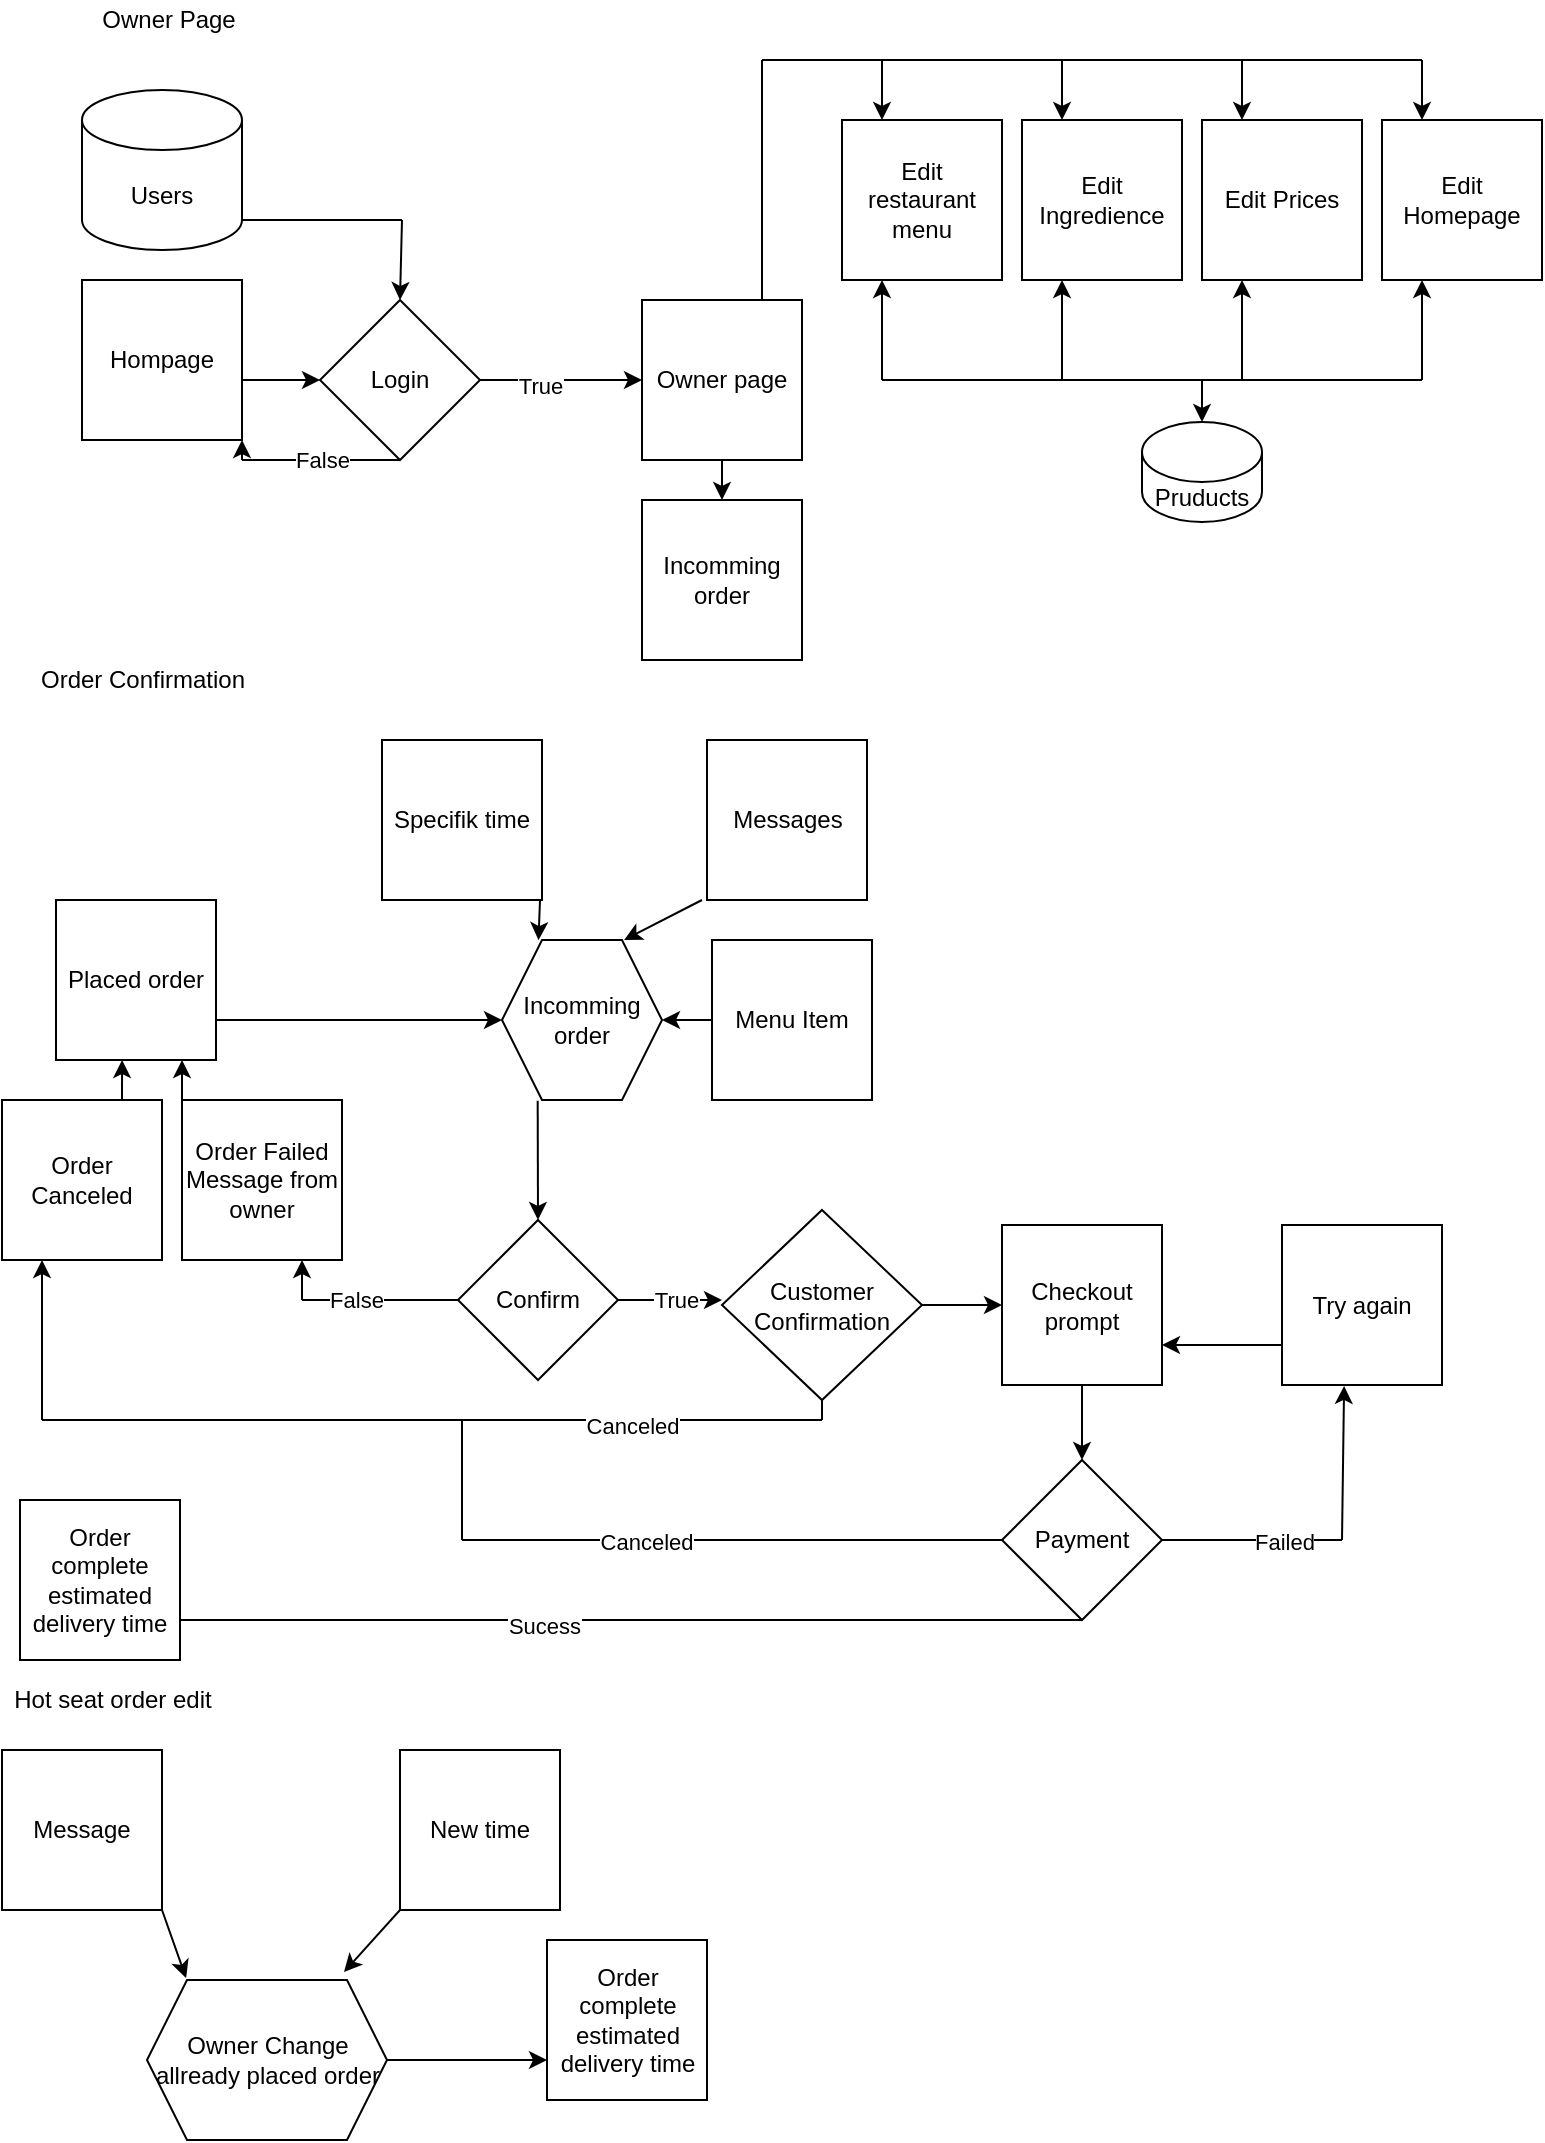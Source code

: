 <mxfile version="14.0.4" type="github">
  <diagram id="x0W-qn5zlAIVVUcVw8hS" name="Page-1">
    <mxGraphModel dx="1422" dy="794" grid="1" gridSize="10" guides="1" tooltips="1" connect="1" arrows="1" fold="1" page="1" pageScale="1" pageWidth="850" pageHeight="1100" math="0" shadow="0">
      <root>
        <mxCell id="0" />
        <mxCell id="1" parent="0" />
        <mxCell id="7Y8EHs25oN9bVDLUrfh7-1" value="Hompage" style="whiteSpace=wrap;html=1;aspect=fixed;" vertex="1" parent="1">
          <mxGeometry x="80" y="150" width="80" height="80" as="geometry" />
        </mxCell>
        <mxCell id="7Y8EHs25oN9bVDLUrfh7-3" value="Login" style="rhombus;whiteSpace=wrap;html=1;" vertex="1" parent="1">
          <mxGeometry x="199" y="160" width="80" height="80" as="geometry" />
        </mxCell>
        <mxCell id="7Y8EHs25oN9bVDLUrfh7-4" value="Users" style="shape=cylinder3;whiteSpace=wrap;html=1;boundedLbl=1;backgroundOutline=1;size=15;" vertex="1" parent="1">
          <mxGeometry x="80" y="55" width="80" height="80" as="geometry" />
        </mxCell>
        <mxCell id="7Y8EHs25oN9bVDLUrfh7-5" value="" style="endArrow=classic;html=1;entryX=0.5;entryY=0;entryDx=0;entryDy=0;" edge="1" parent="1" target="7Y8EHs25oN9bVDLUrfh7-3">
          <mxGeometry width="50" height="50" relative="1" as="geometry">
            <mxPoint x="240" y="120" as="sourcePoint" />
            <mxPoint x="280" y="80" as="targetPoint" />
          </mxGeometry>
        </mxCell>
        <mxCell id="7Y8EHs25oN9bVDLUrfh7-6" value="" style="endArrow=none;html=1;exitX=1;exitY=1;exitDx=0;exitDy=-15;exitPerimeter=0;" edge="1" parent="1" source="7Y8EHs25oN9bVDLUrfh7-4">
          <mxGeometry width="50" height="50" relative="1" as="geometry">
            <mxPoint x="180" y="130" as="sourcePoint" />
            <mxPoint x="240" y="120" as="targetPoint" />
          </mxGeometry>
        </mxCell>
        <mxCell id="7Y8EHs25oN9bVDLUrfh7-7" value="" style="endArrow=classic;html=1;entryX=0;entryY=0.5;entryDx=0;entryDy=0;" edge="1" parent="1" target="7Y8EHs25oN9bVDLUrfh7-3">
          <mxGeometry width="50" height="50" relative="1" as="geometry">
            <mxPoint x="160" y="200" as="sourcePoint" />
            <mxPoint x="200" y="350" as="targetPoint" />
          </mxGeometry>
        </mxCell>
        <mxCell id="7Y8EHs25oN9bVDLUrfh7-8" value="" style="endArrow=classic;html=1;exitX=1;exitY=0.5;exitDx=0;exitDy=0;" edge="1" parent="1" source="7Y8EHs25oN9bVDLUrfh7-3">
          <mxGeometry width="50" height="50" relative="1" as="geometry">
            <mxPoint x="340" y="200" as="sourcePoint" />
            <mxPoint x="360" y="200" as="targetPoint" />
          </mxGeometry>
        </mxCell>
        <mxCell id="7Y8EHs25oN9bVDLUrfh7-9" value="True" style="edgeLabel;html=1;align=center;verticalAlign=middle;resizable=0;points=[];" vertex="1" connectable="0" parent="7Y8EHs25oN9bVDLUrfh7-8">
          <mxGeometry x="-0.259" y="-3" relative="1" as="geometry">
            <mxPoint as="offset" />
          </mxGeometry>
        </mxCell>
        <mxCell id="7Y8EHs25oN9bVDLUrfh7-10" value="False" style="endArrow=none;html=1;entryX=0.5;entryY=1;entryDx=0;entryDy=0;" edge="1" parent="1" target="7Y8EHs25oN9bVDLUrfh7-3">
          <mxGeometry width="50" height="50" relative="1" as="geometry">
            <mxPoint x="160" y="240" as="sourcePoint" />
            <mxPoint x="220" y="240" as="targetPoint" />
          </mxGeometry>
        </mxCell>
        <mxCell id="7Y8EHs25oN9bVDLUrfh7-11" value="" style="endArrow=classic;html=1;entryX=1;entryY=1;entryDx=0;entryDy=0;" edge="1" parent="1" target="7Y8EHs25oN9bVDLUrfh7-1">
          <mxGeometry width="50" height="50" relative="1" as="geometry">
            <mxPoint x="160" y="240" as="sourcePoint" />
            <mxPoint x="170" y="310" as="targetPoint" />
          </mxGeometry>
        </mxCell>
        <mxCell id="7Y8EHs25oN9bVDLUrfh7-12" value="Owner page" style="whiteSpace=wrap;html=1;aspect=fixed;" vertex="1" parent="1">
          <mxGeometry x="360" y="160" width="80" height="80" as="geometry" />
        </mxCell>
        <mxCell id="7Y8EHs25oN9bVDLUrfh7-14" value="Incomming order" style="whiteSpace=wrap;html=1;aspect=fixed;" vertex="1" parent="1">
          <mxGeometry x="360" y="260" width="80" height="80" as="geometry" />
        </mxCell>
        <mxCell id="7Y8EHs25oN9bVDLUrfh7-16" value="Edit Ingredience" style="whiteSpace=wrap;html=1;aspect=fixed;" vertex="1" parent="1">
          <mxGeometry x="550" y="70" width="80" height="80" as="geometry" />
        </mxCell>
        <mxCell id="7Y8EHs25oN9bVDLUrfh7-17" value="Edit Prices" style="whiteSpace=wrap;html=1;aspect=fixed;" vertex="1" parent="1">
          <mxGeometry x="640" y="70" width="80" height="80" as="geometry" />
        </mxCell>
        <mxCell id="7Y8EHs25oN9bVDLUrfh7-18" value="Edit Homepage" style="whiteSpace=wrap;html=1;aspect=fixed;" vertex="1" parent="1">
          <mxGeometry x="730" y="70" width="80" height="80" as="geometry" />
        </mxCell>
        <mxCell id="7Y8EHs25oN9bVDLUrfh7-19" value="Edit restaurant menu" style="whiteSpace=wrap;html=1;aspect=fixed;" vertex="1" parent="1">
          <mxGeometry x="460" y="70" width="80" height="80" as="geometry" />
        </mxCell>
        <mxCell id="7Y8EHs25oN9bVDLUrfh7-20" value="" style="endArrow=none;html=1;exitX=0.75;exitY=0;exitDx=0;exitDy=0;endFill=0;" edge="1" parent="1" source="7Y8EHs25oN9bVDLUrfh7-12">
          <mxGeometry width="50" height="50" relative="1" as="geometry">
            <mxPoint x="370" y="120" as="sourcePoint" />
            <mxPoint x="420" y="40" as="targetPoint" />
          </mxGeometry>
        </mxCell>
        <mxCell id="7Y8EHs25oN9bVDLUrfh7-21" value="" style="endArrow=classic;html=1;entryX=0.25;entryY=0;entryDx=0;entryDy=0;" edge="1" parent="1" target="7Y8EHs25oN9bVDLUrfh7-19">
          <mxGeometry width="50" height="50" relative="1" as="geometry">
            <mxPoint x="480" y="40" as="sourcePoint" />
            <mxPoint x="540" y="250" as="targetPoint" />
          </mxGeometry>
        </mxCell>
        <mxCell id="7Y8EHs25oN9bVDLUrfh7-25" value="" style="endArrow=classic;html=1;entryX=0.25;entryY=0;entryDx=0;entryDy=0;" edge="1" parent="1" target="7Y8EHs25oN9bVDLUrfh7-16">
          <mxGeometry width="50" height="50" relative="1" as="geometry">
            <mxPoint x="570" y="40" as="sourcePoint" />
            <mxPoint x="570" y="50" as="targetPoint" />
          </mxGeometry>
        </mxCell>
        <mxCell id="7Y8EHs25oN9bVDLUrfh7-26" value="" style="endArrow=classic;html=1;entryX=0.25;entryY=0;entryDx=0;entryDy=0;" edge="1" parent="1" target="7Y8EHs25oN9bVDLUrfh7-17">
          <mxGeometry width="50" height="50" relative="1" as="geometry">
            <mxPoint x="660" y="40" as="sourcePoint" />
            <mxPoint x="500" y="90" as="targetPoint" />
          </mxGeometry>
        </mxCell>
        <mxCell id="7Y8EHs25oN9bVDLUrfh7-27" value="" style="endArrow=classic;html=1;entryX=0.25;entryY=0;entryDx=0;entryDy=0;" edge="1" parent="1" target="7Y8EHs25oN9bVDLUrfh7-18">
          <mxGeometry width="50" height="50" relative="1" as="geometry">
            <mxPoint x="750" y="40" as="sourcePoint" />
            <mxPoint x="510" y="100" as="targetPoint" />
          </mxGeometry>
        </mxCell>
        <mxCell id="7Y8EHs25oN9bVDLUrfh7-28" value="" style="endArrow=none;html=1;" edge="1" parent="1">
          <mxGeometry width="50" height="50" relative="1" as="geometry">
            <mxPoint x="420" y="40" as="sourcePoint" />
            <mxPoint x="750" y="40" as="targetPoint" />
          </mxGeometry>
        </mxCell>
        <mxCell id="7Y8EHs25oN9bVDLUrfh7-30" value="Pruducts" style="shape=cylinder3;whiteSpace=wrap;html=1;boundedLbl=1;backgroundOutline=1;size=15;" vertex="1" parent="1">
          <mxGeometry x="610" y="221" width="60" height="50" as="geometry" />
        </mxCell>
        <mxCell id="7Y8EHs25oN9bVDLUrfh7-31" value="" style="endArrow=classic;html=1;entryX=0.25;entryY=1;entryDx=0;entryDy=0;" edge="1" parent="1" target="7Y8EHs25oN9bVDLUrfh7-19">
          <mxGeometry width="50" height="50" relative="1" as="geometry">
            <mxPoint x="480" y="200" as="sourcePoint" />
            <mxPoint x="540" y="160" as="targetPoint" />
          </mxGeometry>
        </mxCell>
        <mxCell id="7Y8EHs25oN9bVDLUrfh7-32" value="" style="endArrow=classic;html=1;entryX=0.25;entryY=1;entryDx=0;entryDy=0;" edge="1" parent="1">
          <mxGeometry width="50" height="50" relative="1" as="geometry">
            <mxPoint x="570" y="200.0" as="sourcePoint" />
            <mxPoint x="570" y="150" as="targetPoint" />
          </mxGeometry>
        </mxCell>
        <mxCell id="7Y8EHs25oN9bVDLUrfh7-33" value="" style="endArrow=classic;html=1;entryX=0.25;entryY=1;entryDx=0;entryDy=0;" edge="1" parent="1">
          <mxGeometry width="50" height="50" relative="1" as="geometry">
            <mxPoint x="660" y="200.0" as="sourcePoint" />
            <mxPoint x="660" y="150" as="targetPoint" />
          </mxGeometry>
        </mxCell>
        <mxCell id="7Y8EHs25oN9bVDLUrfh7-34" value="" style="endArrow=classic;html=1;entryX=0.25;entryY=1;entryDx=0;entryDy=0;" edge="1" parent="1">
          <mxGeometry width="50" height="50" relative="1" as="geometry">
            <mxPoint x="750" y="200.0" as="sourcePoint" />
            <mxPoint x="750" y="150" as="targetPoint" />
          </mxGeometry>
        </mxCell>
        <mxCell id="7Y8EHs25oN9bVDLUrfh7-35" value="" style="endArrow=none;html=1;" edge="1" parent="1">
          <mxGeometry width="50" height="50" relative="1" as="geometry">
            <mxPoint x="480" y="200" as="sourcePoint" />
            <mxPoint x="750" y="200" as="targetPoint" />
          </mxGeometry>
        </mxCell>
        <mxCell id="7Y8EHs25oN9bVDLUrfh7-36" value="" style="endArrow=none;html=1;exitX=0.5;exitY=0;exitDx=0;exitDy=0;exitPerimeter=0;endFill=0;startArrow=classic;startFill=1;" edge="1" parent="1" source="7Y8EHs25oN9bVDLUrfh7-30">
          <mxGeometry width="50" height="50" relative="1" as="geometry">
            <mxPoint x="560" y="310" as="sourcePoint" />
            <mxPoint x="640" y="200" as="targetPoint" />
          </mxGeometry>
        </mxCell>
        <mxCell id="7Y8EHs25oN9bVDLUrfh7-38" value="Owner Page" style="text;html=1;align=center;verticalAlign=middle;resizable=0;points=[];autosize=1;" vertex="1" parent="1">
          <mxGeometry x="83" y="10" width="80" height="20" as="geometry" />
        </mxCell>
        <mxCell id="7Y8EHs25oN9bVDLUrfh7-39" value="Order Confirmation" style="text;html=1;align=center;verticalAlign=middle;resizable=0;points=[];autosize=1;" vertex="1" parent="1">
          <mxGeometry x="50" y="340" width="120" height="20" as="geometry" />
        </mxCell>
        <mxCell id="7Y8EHs25oN9bVDLUrfh7-41" value="Incomming order" style="shape=hexagon;perimeter=hexagonPerimeter2;whiteSpace=wrap;html=1;fixedSize=1;" vertex="1" parent="1">
          <mxGeometry x="290" y="480" width="80" height="80" as="geometry" />
        </mxCell>
        <mxCell id="7Y8EHs25oN9bVDLUrfh7-42" value="Specifik time" style="whiteSpace=wrap;html=1;aspect=fixed;" vertex="1" parent="1">
          <mxGeometry x="230" y="380" width="80" height="80" as="geometry" />
        </mxCell>
        <mxCell id="7Y8EHs25oN9bVDLUrfh7-43" value="" style="endArrow=classic;html=1;entryX=0.228;entryY=0.001;entryDx=0;entryDy=0;entryPerimeter=0;exitX=1;exitY=1;exitDx=0;exitDy=0;" edge="1" parent="1" target="7Y8EHs25oN9bVDLUrfh7-41">
          <mxGeometry width="50" height="50" relative="1" as="geometry">
            <mxPoint x="309" y="460" as="sourcePoint" />
            <mxPoint x="339" y="480" as="targetPoint" />
          </mxGeometry>
        </mxCell>
        <mxCell id="7Y8EHs25oN9bVDLUrfh7-44" value="Messages" style="whiteSpace=wrap;html=1;aspect=fixed;" vertex="1" parent="1">
          <mxGeometry x="392.5" y="380" width="80" height="80" as="geometry" />
        </mxCell>
        <mxCell id="7Y8EHs25oN9bVDLUrfh7-45" value="" style="endArrow=classic;html=1;entryX=0.763;entryY=0;entryDx=0;entryDy=0;entryPerimeter=0;" edge="1" parent="1" target="7Y8EHs25oN9bVDLUrfh7-41">
          <mxGeometry width="50" height="50" relative="1" as="geometry">
            <mxPoint x="390" y="460" as="sourcePoint" />
            <mxPoint x="580" y="520" as="targetPoint" />
          </mxGeometry>
        </mxCell>
        <mxCell id="7Y8EHs25oN9bVDLUrfh7-47" style="edgeStyle=orthogonalEdgeStyle;rounded=0;orthogonalLoop=1;jettySize=auto;html=1;startArrow=none;startFill=0;endArrow=classic;endFill=1;entryX=1;entryY=0.5;entryDx=0;entryDy=0;" edge="1" parent="1" source="7Y8EHs25oN9bVDLUrfh7-46" target="7Y8EHs25oN9bVDLUrfh7-41">
          <mxGeometry relative="1" as="geometry">
            <mxPoint x="371" y="515" as="targetPoint" />
          </mxGeometry>
        </mxCell>
        <mxCell id="7Y8EHs25oN9bVDLUrfh7-46" value="Menu Item" style="whiteSpace=wrap;html=1;aspect=fixed;" vertex="1" parent="1">
          <mxGeometry x="395" y="480" width="80" height="80" as="geometry" />
        </mxCell>
        <mxCell id="7Y8EHs25oN9bVDLUrfh7-48" value="" style="endArrow=classic;html=1;exitX=0.223;exitY=1.004;exitDx=0;exitDy=0;exitPerimeter=0;" edge="1" parent="1" source="7Y8EHs25oN9bVDLUrfh7-41">
          <mxGeometry width="50" height="50" relative="1" as="geometry">
            <mxPoint x="300" y="680" as="sourcePoint" />
            <mxPoint x="308" y="620" as="targetPoint" />
          </mxGeometry>
        </mxCell>
        <mxCell id="7Y8EHs25oN9bVDLUrfh7-50" value="Confirm" style="rhombus;whiteSpace=wrap;html=1;" vertex="1" parent="1">
          <mxGeometry x="268" y="620" width="80" height="80" as="geometry" />
        </mxCell>
        <mxCell id="7Y8EHs25oN9bVDLUrfh7-51" value="Placed order" style="whiteSpace=wrap;html=1;aspect=fixed;" vertex="1" parent="1">
          <mxGeometry x="67" y="460" width="80" height="80" as="geometry" />
        </mxCell>
        <mxCell id="7Y8EHs25oN9bVDLUrfh7-52" value="" style="endArrow=classic;html=1;entryX=0;entryY=0.5;entryDx=0;entryDy=0;exitX=1;exitY=0.75;exitDx=0;exitDy=0;" edge="1" parent="1" source="7Y8EHs25oN9bVDLUrfh7-51" target="7Y8EHs25oN9bVDLUrfh7-41">
          <mxGeometry width="50" height="50" relative="1" as="geometry">
            <mxPoint x="210" y="630" as="sourcePoint" />
            <mxPoint x="260" y="580" as="targetPoint" />
          </mxGeometry>
        </mxCell>
        <mxCell id="7Y8EHs25oN9bVDLUrfh7-54" value="" style="endArrow=classic;html=1;entryX=0.75;entryY=1;entryDx=0;entryDy=0;" edge="1" parent="1" target="7Y8EHs25oN9bVDLUrfh7-56">
          <mxGeometry width="50" height="50" relative="1" as="geometry">
            <mxPoint x="190" y="660" as="sourcePoint" />
            <mxPoint x="200" y="620" as="targetPoint" />
          </mxGeometry>
        </mxCell>
        <mxCell id="7Y8EHs25oN9bVDLUrfh7-55" value="" style="endArrow=none;html=1;entryX=0;entryY=0.5;entryDx=0;entryDy=0;" edge="1" parent="1" target="7Y8EHs25oN9bVDLUrfh7-50">
          <mxGeometry width="50" height="50" relative="1" as="geometry">
            <mxPoint x="190" y="660" as="sourcePoint" />
            <mxPoint x="260" y="670" as="targetPoint" />
            <Array as="points">
              <mxPoint x="230" y="660" />
            </Array>
          </mxGeometry>
        </mxCell>
        <mxCell id="7Y8EHs25oN9bVDLUrfh7-58" value="False" style="edgeLabel;html=1;align=center;verticalAlign=middle;resizable=0;points=[];" vertex="1" connectable="0" parent="7Y8EHs25oN9bVDLUrfh7-55">
          <mxGeometry x="-0.322" relative="1" as="geometry">
            <mxPoint as="offset" />
          </mxGeometry>
        </mxCell>
        <mxCell id="7Y8EHs25oN9bVDLUrfh7-56" value="Order Failed Message from owner" style="whiteSpace=wrap;html=1;aspect=fixed;" vertex="1" parent="1">
          <mxGeometry x="130" y="560" width="80" height="80" as="geometry" />
        </mxCell>
        <mxCell id="7Y8EHs25oN9bVDLUrfh7-57" value="" style="endArrow=classic;html=1;exitX=0;exitY=0;exitDx=0;exitDy=0;" edge="1" parent="1" source="7Y8EHs25oN9bVDLUrfh7-56">
          <mxGeometry width="50" height="50" relative="1" as="geometry">
            <mxPoint x="90" y="610" as="sourcePoint" />
            <mxPoint x="130" y="540" as="targetPoint" />
          </mxGeometry>
        </mxCell>
        <mxCell id="7Y8EHs25oN9bVDLUrfh7-59" value="" style="endArrow=classic;html=1;exitX=1;exitY=0.5;exitDx=0;exitDy=0;" edge="1" parent="1" source="7Y8EHs25oN9bVDLUrfh7-50">
          <mxGeometry width="50" height="50" relative="1" as="geometry">
            <mxPoint x="370" y="690" as="sourcePoint" />
            <mxPoint x="400" y="660" as="targetPoint" />
            <Array as="points">
              <mxPoint x="360" y="660" />
            </Array>
          </mxGeometry>
        </mxCell>
        <mxCell id="7Y8EHs25oN9bVDLUrfh7-60" value="True" style="edgeLabel;html=1;align=center;verticalAlign=middle;resizable=0;points=[];" vertex="1" connectable="0" parent="7Y8EHs25oN9bVDLUrfh7-59">
          <mxGeometry x="0.095" relative="1" as="geometry">
            <mxPoint as="offset" />
          </mxGeometry>
        </mxCell>
        <mxCell id="7Y8EHs25oN9bVDLUrfh7-61" value="Checkout prompt" style="whiteSpace=wrap;html=1;aspect=fixed;" vertex="1" parent="1">
          <mxGeometry x="540" y="622.5" width="80" height="80" as="geometry" />
        </mxCell>
        <mxCell id="7Y8EHs25oN9bVDLUrfh7-63" value="Customer&lt;br&gt;Confirmation" style="rhombus;whiteSpace=wrap;html=1;" vertex="1" parent="1">
          <mxGeometry x="400" y="615" width="100" height="95" as="geometry" />
        </mxCell>
        <mxCell id="7Y8EHs25oN9bVDLUrfh7-68" value="" style="endArrow=none;html=1;" edge="1" parent="1">
          <mxGeometry width="50" height="50" relative="1" as="geometry">
            <mxPoint x="60" y="720" as="sourcePoint" />
            <mxPoint x="450" y="720" as="targetPoint" />
          </mxGeometry>
        </mxCell>
        <mxCell id="7Y8EHs25oN9bVDLUrfh7-101" value="Canceled" style="edgeLabel;html=1;align=center;verticalAlign=middle;resizable=0;points=[];" vertex="1" connectable="0" parent="7Y8EHs25oN9bVDLUrfh7-68">
          <mxGeometry x="0.513" y="-3" relative="1" as="geometry">
            <mxPoint as="offset" />
          </mxGeometry>
        </mxCell>
        <mxCell id="7Y8EHs25oN9bVDLUrfh7-70" value="" style="endArrow=none;html=1;entryX=0.5;entryY=1;entryDx=0;entryDy=0;" edge="1" parent="1" target="7Y8EHs25oN9bVDLUrfh7-63">
          <mxGeometry width="50" height="50" relative="1" as="geometry">
            <mxPoint x="450" y="720" as="sourcePoint" />
            <mxPoint x="520" y="730" as="targetPoint" />
          </mxGeometry>
        </mxCell>
        <mxCell id="7Y8EHs25oN9bVDLUrfh7-71" value="Order Canceled" style="whiteSpace=wrap;html=1;aspect=fixed;" vertex="1" parent="1">
          <mxGeometry x="40" y="560" width="80" height="80" as="geometry" />
        </mxCell>
        <mxCell id="7Y8EHs25oN9bVDLUrfh7-72" value="" style="endArrow=classic;html=1;entryX=0.25;entryY=1;entryDx=0;entryDy=0;" edge="1" parent="1" target="7Y8EHs25oN9bVDLUrfh7-71">
          <mxGeometry width="50" height="50" relative="1" as="geometry">
            <mxPoint x="60" y="720" as="sourcePoint" />
            <mxPoint x="100" y="660" as="targetPoint" />
          </mxGeometry>
        </mxCell>
        <mxCell id="7Y8EHs25oN9bVDLUrfh7-73" value="" style="endArrow=classic;html=1;exitX=0.75;exitY=0;exitDx=0;exitDy=0;entryX=0.413;entryY=1;entryDx=0;entryDy=0;entryPerimeter=0;endFill=1;" edge="1" parent="1" source="7Y8EHs25oN9bVDLUrfh7-71" target="7Y8EHs25oN9bVDLUrfh7-51">
          <mxGeometry width="50" height="50" relative="1" as="geometry">
            <mxPoint x="30" y="520" as="sourcePoint" />
            <mxPoint x="80" y="520" as="targetPoint" />
          </mxGeometry>
        </mxCell>
        <mxCell id="7Y8EHs25oN9bVDLUrfh7-74" value="" style="endArrow=classic;html=1;entryX=0;entryY=0.5;entryDx=0;entryDy=0;exitX=1;exitY=0.5;exitDx=0;exitDy=0;" edge="1" parent="1" source="7Y8EHs25oN9bVDLUrfh7-63" target="7Y8EHs25oN9bVDLUrfh7-61">
          <mxGeometry width="50" height="50" relative="1" as="geometry">
            <mxPoint x="560" y="790" as="sourcePoint" />
            <mxPoint x="610" y="740" as="targetPoint" />
          </mxGeometry>
        </mxCell>
        <mxCell id="7Y8EHs25oN9bVDLUrfh7-75" value="Payment" style="rhombus;whiteSpace=wrap;html=1;" vertex="1" parent="1">
          <mxGeometry x="540" y="740" width="80" height="80" as="geometry" />
        </mxCell>
        <mxCell id="7Y8EHs25oN9bVDLUrfh7-76" value="" style="endArrow=classic;html=1;entryX=0.5;entryY=0;entryDx=0;entryDy=0;exitX=0.5;exitY=1;exitDx=0;exitDy=0;" edge="1" parent="1" source="7Y8EHs25oN9bVDLUrfh7-61" target="7Y8EHs25oN9bVDLUrfh7-75">
          <mxGeometry width="50" height="50" relative="1" as="geometry">
            <mxPoint x="440" y="830" as="sourcePoint" />
            <mxPoint x="490" y="780" as="targetPoint" />
          </mxGeometry>
        </mxCell>
        <mxCell id="7Y8EHs25oN9bVDLUrfh7-78" value="" style="endArrow=none;html=1;" edge="1" parent="1">
          <mxGeometry width="50" height="50" relative="1" as="geometry">
            <mxPoint x="270" y="780" as="sourcePoint" />
            <mxPoint x="270" y="720" as="targetPoint" />
          </mxGeometry>
        </mxCell>
        <mxCell id="7Y8EHs25oN9bVDLUrfh7-79" value="" style="endArrow=none;html=1;entryX=0;entryY=0.5;entryDx=0;entryDy=0;" edge="1" parent="1" target="7Y8EHs25oN9bVDLUrfh7-75">
          <mxGeometry width="50" height="50" relative="1" as="geometry">
            <mxPoint x="270" y="780" as="sourcePoint" />
            <mxPoint x="520" y="770" as="targetPoint" />
          </mxGeometry>
        </mxCell>
        <mxCell id="7Y8EHs25oN9bVDLUrfh7-80" value="Canceled" style="edgeLabel;html=1;align=center;verticalAlign=middle;resizable=0;points=[];" vertex="1" connectable="0" parent="7Y8EHs25oN9bVDLUrfh7-79">
          <mxGeometry x="-0.321" y="-1" relative="1" as="geometry">
            <mxPoint as="offset" />
          </mxGeometry>
        </mxCell>
        <mxCell id="7Y8EHs25oN9bVDLUrfh7-81" value="Try again" style="whiteSpace=wrap;html=1;aspect=fixed;" vertex="1" parent="1">
          <mxGeometry x="680" y="622.5" width="80" height="80" as="geometry" />
        </mxCell>
        <mxCell id="7Y8EHs25oN9bVDLUrfh7-82" value="" style="endArrow=classic;html=1;entryX=0.388;entryY=1.006;entryDx=0;entryDy=0;entryPerimeter=0;" edge="1" parent="1" target="7Y8EHs25oN9bVDLUrfh7-81">
          <mxGeometry width="50" height="50" relative="1" as="geometry">
            <mxPoint x="710" y="780" as="sourcePoint" />
            <mxPoint x="700" y="730" as="targetPoint" />
          </mxGeometry>
        </mxCell>
        <mxCell id="7Y8EHs25oN9bVDLUrfh7-83" value="" style="endArrow=none;html=1;exitX=1;exitY=0.5;exitDx=0;exitDy=0;" edge="1" parent="1" source="7Y8EHs25oN9bVDLUrfh7-75">
          <mxGeometry width="50" height="50" relative="1" as="geometry">
            <mxPoint x="650" y="890" as="sourcePoint" />
            <mxPoint x="710" y="780" as="targetPoint" />
          </mxGeometry>
        </mxCell>
        <mxCell id="7Y8EHs25oN9bVDLUrfh7-99" value="Failed" style="edgeLabel;html=1;align=center;verticalAlign=middle;resizable=0;points=[];" vertex="1" connectable="0" parent="7Y8EHs25oN9bVDLUrfh7-83">
          <mxGeometry x="0.343" y="-1" relative="1" as="geometry">
            <mxPoint as="offset" />
          </mxGeometry>
        </mxCell>
        <mxCell id="7Y8EHs25oN9bVDLUrfh7-84" value="" style="endArrow=classic;html=1;entryX=1;entryY=0.75;entryDx=0;entryDy=0;exitX=0;exitY=0.75;exitDx=0;exitDy=0;" edge="1" parent="1" source="7Y8EHs25oN9bVDLUrfh7-81" target="7Y8EHs25oN9bVDLUrfh7-61">
          <mxGeometry width="50" height="50" relative="1" as="geometry">
            <mxPoint x="650" y="910" as="sourcePoint" />
            <mxPoint x="700" y="860" as="targetPoint" />
          </mxGeometry>
        </mxCell>
        <mxCell id="7Y8EHs25oN9bVDLUrfh7-86" value="" style="endArrow=none;html=1;entryX=0.5;entryY=1;entryDx=0;entryDy=0;exitX=1;exitY=0.75;exitDx=0;exitDy=0;" edge="1" parent="1" source="7Y8EHs25oN9bVDLUrfh7-87" target="7Y8EHs25oN9bVDLUrfh7-75">
          <mxGeometry width="50" height="50" relative="1" as="geometry">
            <mxPoint x="220" y="820" as="sourcePoint" />
            <mxPoint x="540" y="810" as="targetPoint" />
          </mxGeometry>
        </mxCell>
        <mxCell id="7Y8EHs25oN9bVDLUrfh7-100" value="Sucess" style="edgeLabel;html=1;align=center;verticalAlign=middle;resizable=0;points=[];" vertex="1" connectable="0" parent="7Y8EHs25oN9bVDLUrfh7-86">
          <mxGeometry x="-0.193" y="-3" relative="1" as="geometry">
            <mxPoint as="offset" />
          </mxGeometry>
        </mxCell>
        <mxCell id="7Y8EHs25oN9bVDLUrfh7-87" value="Order complete estimated delivery time" style="whiteSpace=wrap;html=1;aspect=fixed;" vertex="1" parent="1">
          <mxGeometry x="49" y="760" width="80" height="80" as="geometry" />
        </mxCell>
        <mxCell id="7Y8EHs25oN9bVDLUrfh7-88" value="Order complete estimated delivery time" style="whiteSpace=wrap;html=1;aspect=fixed;" vertex="1" parent="1">
          <mxGeometry x="312.5" y="980" width="80" height="80" as="geometry" />
        </mxCell>
        <mxCell id="7Y8EHs25oN9bVDLUrfh7-89" value="Hot seat order edit" style="text;html=1;align=center;verticalAlign=middle;resizable=0;points=[];autosize=1;" vertex="1" parent="1">
          <mxGeometry x="40" y="850" width="110" height="20" as="geometry" />
        </mxCell>
        <mxCell id="7Y8EHs25oN9bVDLUrfh7-98" style="edgeStyle=orthogonalEdgeStyle;rounded=0;orthogonalLoop=1;jettySize=auto;html=1;entryX=0;entryY=0.75;entryDx=0;entryDy=0;startArrow=none;startFill=0;endArrow=classic;endFill=1;" edge="1" parent="1" source="7Y8EHs25oN9bVDLUrfh7-92" target="7Y8EHs25oN9bVDLUrfh7-88">
          <mxGeometry relative="1" as="geometry" />
        </mxCell>
        <mxCell id="7Y8EHs25oN9bVDLUrfh7-92" value="Owner Change allready placed order" style="shape=hexagon;perimeter=hexagonPerimeter2;whiteSpace=wrap;html=1;fixedSize=1;" vertex="1" parent="1">
          <mxGeometry x="112.5" y="1000" width="120" height="80" as="geometry" />
        </mxCell>
        <mxCell id="7Y8EHs25oN9bVDLUrfh7-93" value="Message" style="whiteSpace=wrap;html=1;aspect=fixed;" vertex="1" parent="1">
          <mxGeometry x="40" y="885" width="80" height="80" as="geometry" />
        </mxCell>
        <mxCell id="7Y8EHs25oN9bVDLUrfh7-94" value="" style="endArrow=classic;html=1;entryX=0.163;entryY=-0.012;entryDx=0;entryDy=0;exitX=1;exitY=1;exitDx=0;exitDy=0;entryPerimeter=0;" edge="1" parent="1" source="7Y8EHs25oN9bVDLUrfh7-93" target="7Y8EHs25oN9bVDLUrfh7-92">
          <mxGeometry width="50" height="50" relative="1" as="geometry">
            <mxPoint x="-52" y="1000" as="sourcePoint" />
            <mxPoint x="-2" y="950" as="targetPoint" />
          </mxGeometry>
        </mxCell>
        <mxCell id="7Y8EHs25oN9bVDLUrfh7-95" value="New time" style="whiteSpace=wrap;html=1;aspect=fixed;" vertex="1" parent="1">
          <mxGeometry x="239" y="885" width="80" height="80" as="geometry" />
        </mxCell>
        <mxCell id="7Y8EHs25oN9bVDLUrfh7-96" value="" style="endArrow=classic;html=1;exitX=0;exitY=1;exitDx=0;exitDy=0;" edge="1" parent="1" source="7Y8EHs25oN9bVDLUrfh7-95">
          <mxGeometry width="50" height="50" relative="1" as="geometry">
            <mxPoint x="348" y="1080" as="sourcePoint" />
            <mxPoint x="211" y="996" as="targetPoint" />
          </mxGeometry>
        </mxCell>
        <mxCell id="7Y8EHs25oN9bVDLUrfh7-102" value="" style="endArrow=classic;html=1;entryX=0.5;entryY=0;entryDx=0;entryDy=0;exitX=0.5;exitY=1;exitDx=0;exitDy=0;" edge="1" parent="1" source="7Y8EHs25oN9bVDLUrfh7-12" target="7Y8EHs25oN9bVDLUrfh7-14">
          <mxGeometry width="50" height="50" relative="1" as="geometry">
            <mxPoint x="290" y="330" as="sourcePoint" />
            <mxPoint x="340" y="280" as="targetPoint" />
          </mxGeometry>
        </mxCell>
      </root>
    </mxGraphModel>
  </diagram>
</mxfile>

